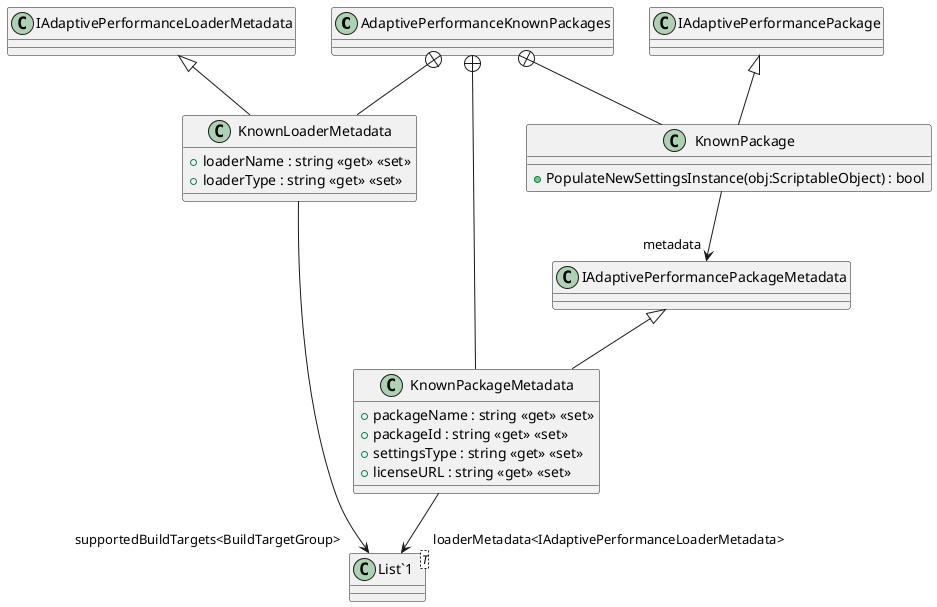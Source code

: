 @startuml
class AdaptivePerformanceKnownPackages {
}
class KnownLoaderMetadata {
    + loaderName : string <<get>> <<set>>
    + loaderType : string <<get>> <<set>>
}
class KnownPackageMetadata {
    + packageName : string <<get>> <<set>>
    + packageId : string <<get>> <<set>>
    + settingsType : string <<get>> <<set>>
    + licenseURL : string <<get>> <<set>>
}
class KnownPackage {
    + PopulateNewSettingsInstance(obj:ScriptableObject) : bool
}
class "List`1"<T> {
}
AdaptivePerformanceKnownPackages +-- KnownLoaderMetadata
IAdaptivePerformanceLoaderMetadata <|-- KnownLoaderMetadata
KnownLoaderMetadata --> "supportedBuildTargets<BuildTargetGroup>" "List`1"
AdaptivePerformanceKnownPackages +-- KnownPackageMetadata
IAdaptivePerformancePackageMetadata <|-- KnownPackageMetadata
KnownPackageMetadata --> "loaderMetadata<IAdaptivePerformanceLoaderMetadata>" "List`1"
AdaptivePerformanceKnownPackages +-- KnownPackage
IAdaptivePerformancePackage <|-- KnownPackage
KnownPackage --> "metadata" IAdaptivePerformancePackageMetadata
@enduml
